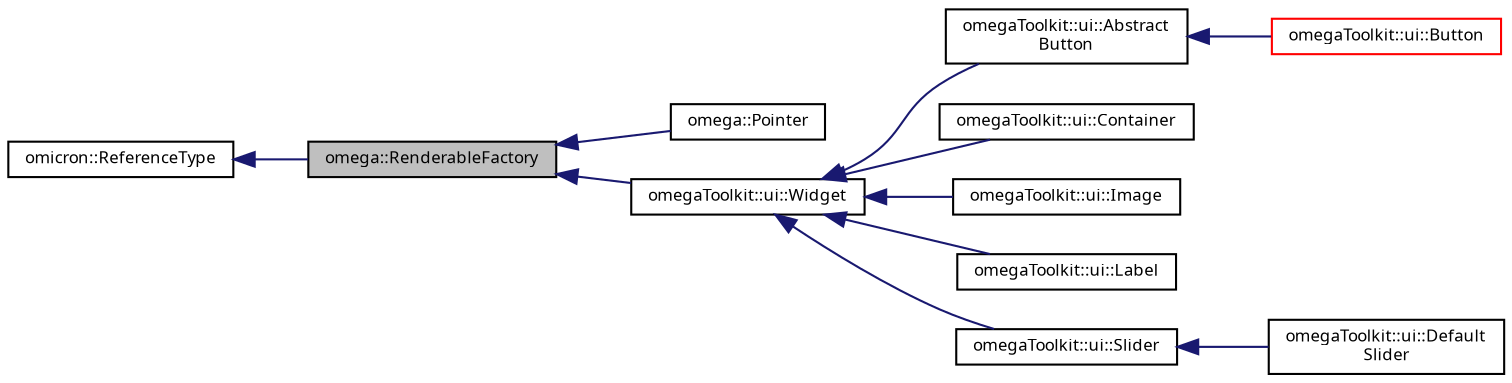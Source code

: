 digraph "omega::RenderableFactory"
{
  bgcolor="transparent";
  edge [fontname="FreeSans.ttf",fontsize="8",labelfontname="FreeSans.ttf",labelfontsize="8"];
  node [fontname="FreeSans.ttf",fontsize="8",shape=record];
  rankdir="LR";
  Node1 [label="omega::RenderableFactory",height=0.2,width=0.4,color="black", fillcolor="grey75", style="filled" fontcolor="black"];
  Node2 -> Node1 [dir="back",color="midnightblue",fontsize="8",style="solid",fontname="FreeSans.ttf"];
  Node2 [label="omicron::ReferenceType",height=0.2,width=0.4,color="black",URL="$classomicron_1_1_reference_type.html",tooltip="Implements a base class for reference-counted types. "];
  Node1 -> Node3 [dir="back",color="midnightblue",fontsize="8",style="solid",fontname="FreeSans.ttf"];
  Node3 [label="omega::Pointer",height=0.2,width=0.4,color="black",URL="$classomega_1_1_pointer.html"];
  Node1 -> Node4 [dir="back",color="midnightblue",fontsize="8",style="solid",fontname="FreeSans.ttf"];
  Node4 [label="omegaToolkit::ui::Widget",height=0.2,width=0.4,color="black",URL="$classomega_toolkit_1_1ui_1_1_widget.html"];
  Node4 -> Node5 [dir="back",color="midnightblue",fontsize="8",style="solid",fontname="FreeSans.ttf"];
  Node5 [label="omegaToolkit::ui::Abstract\lButton",height=0.2,width=0.4,color="black",URL="$classomega_toolkit_1_1ui_1_1_abstract_button.html"];
  Node5 -> Node6 [dir="back",color="midnightblue",fontsize="8",style="solid",fontname="FreeSans.ttf"];
  Node6 [label="omegaToolkit::ui::Button",height=0.2,width=0.4,color="red",URL="$classomega_toolkit_1_1ui_1_1_button.html"];
  Node4 -> Node7 [dir="back",color="midnightblue",fontsize="8",style="solid",fontname="FreeSans.ttf"];
  Node7 [label="omegaToolkit::ui::Container",height=0.2,width=0.4,color="black",URL="$classomega_toolkit_1_1ui_1_1_container.html"];
  Node4 -> Node8 [dir="back",color="midnightblue",fontsize="8",style="solid",fontname="FreeSans.ttf"];
  Node8 [label="omegaToolkit::ui::Image",height=0.2,width=0.4,color="black",URL="$classomega_toolkit_1_1ui_1_1_image.html"];
  Node4 -> Node9 [dir="back",color="midnightblue",fontsize="8",style="solid",fontname="FreeSans.ttf"];
  Node9 [label="omegaToolkit::ui::Label",height=0.2,width=0.4,color="black",URL="$classomega_toolkit_1_1ui_1_1_label.html"];
  Node4 -> Node10 [dir="back",color="midnightblue",fontsize="8",style="solid",fontname="FreeSans.ttf"];
  Node10 [label="omegaToolkit::ui::Slider",height=0.2,width=0.4,color="black",URL="$classomega_toolkit_1_1ui_1_1_slider.html"];
  Node10 -> Node11 [dir="back",color="midnightblue",fontsize="8",style="solid",fontname="FreeSans.ttf"];
  Node11 [label="omegaToolkit::ui::Default\lSlider",height=0.2,width=0.4,color="black",URL="$classomega_toolkit_1_1ui_1_1_default_slider.html"];
}
